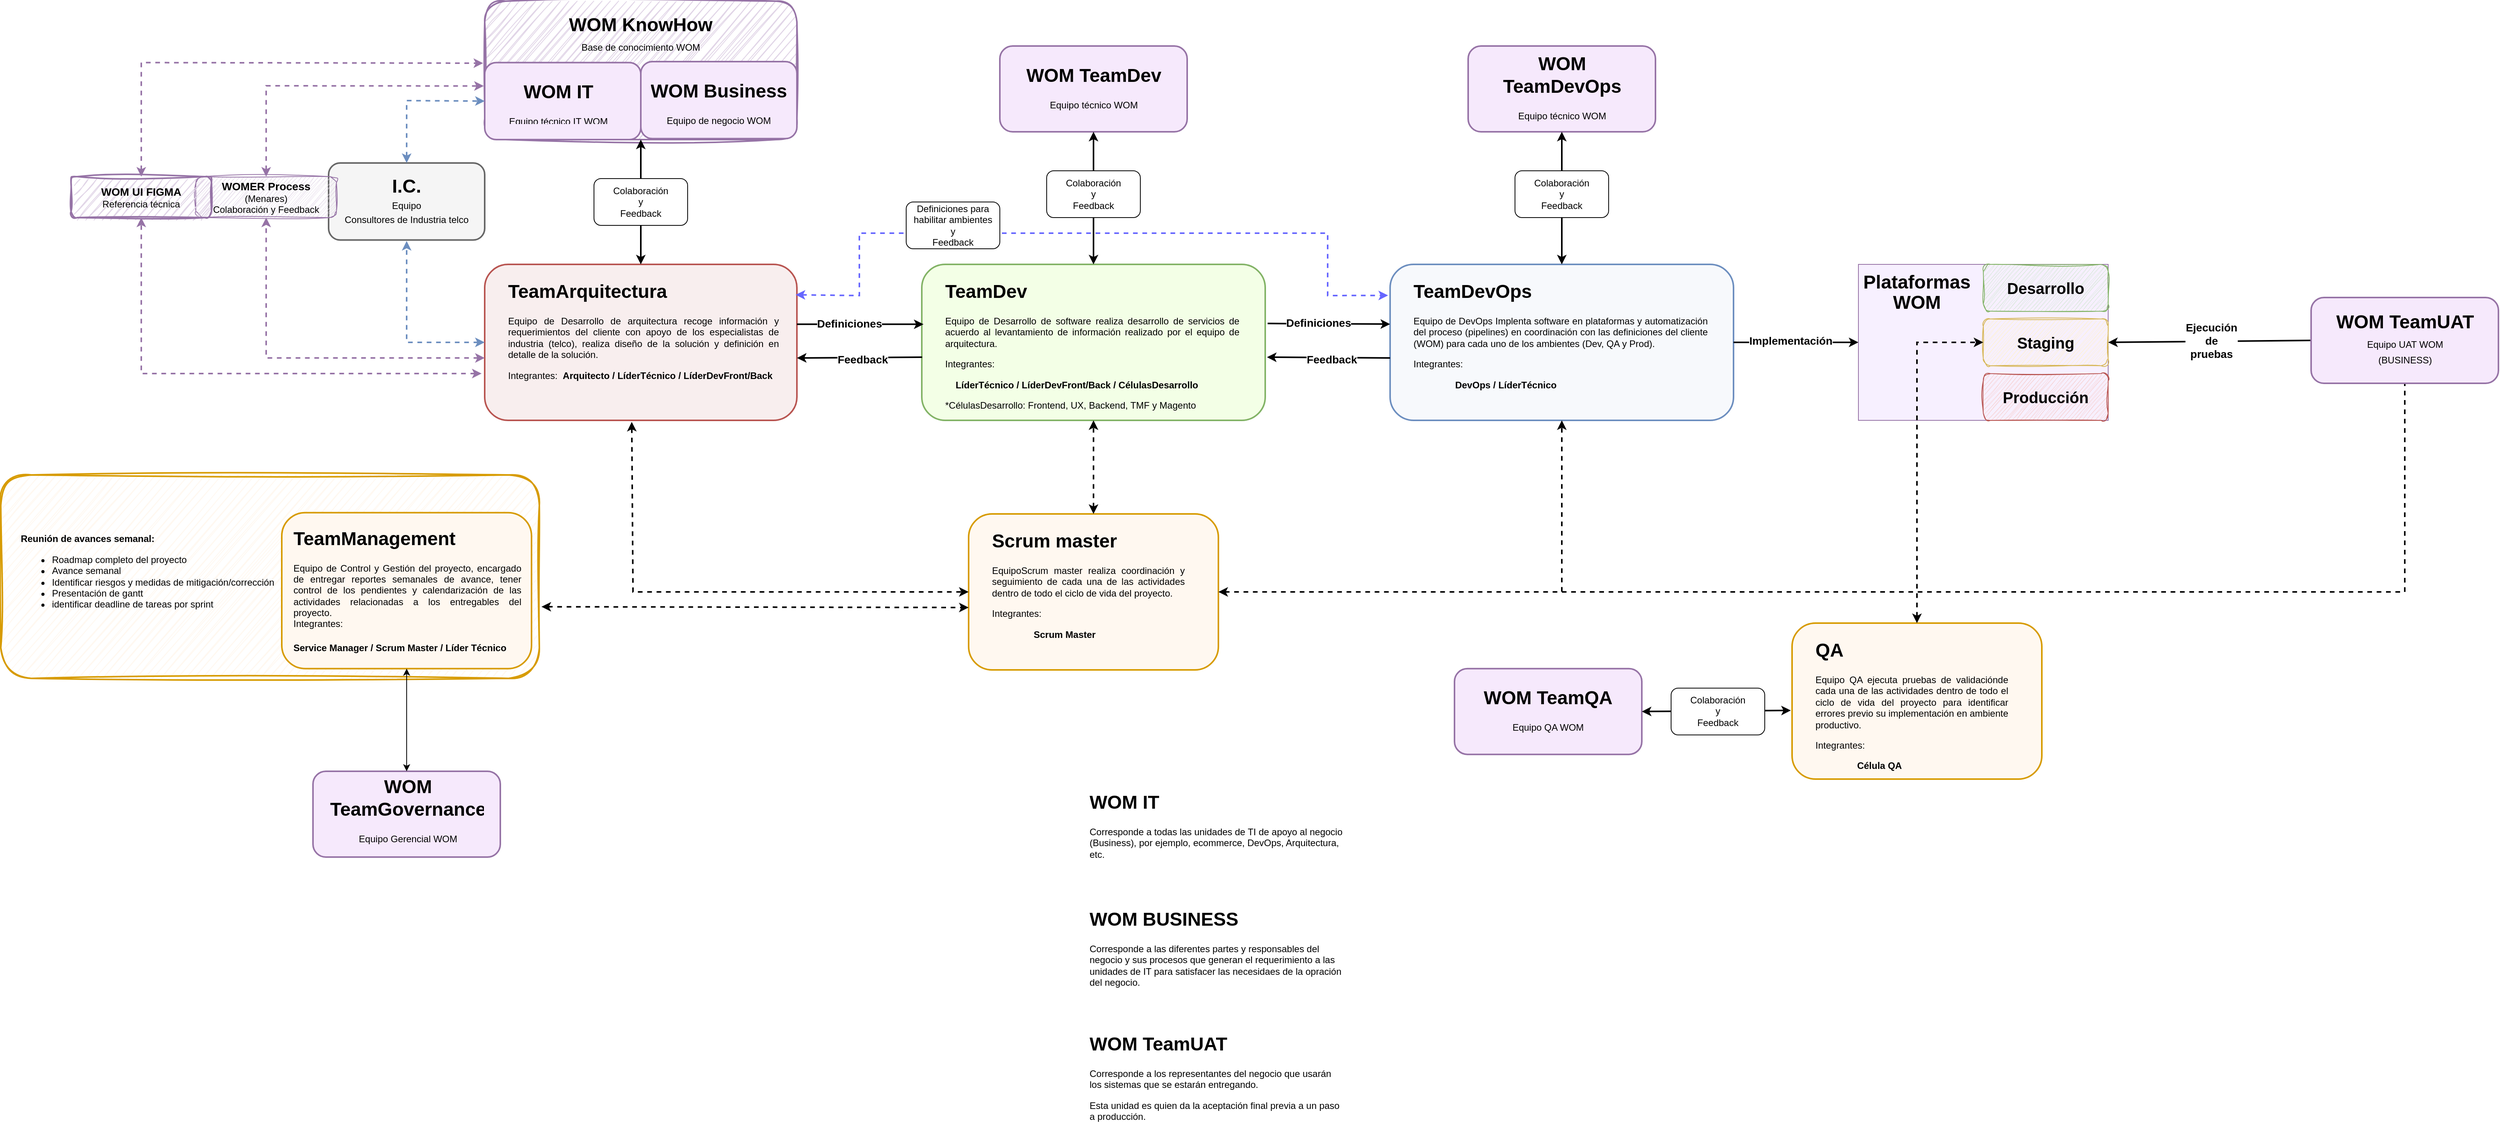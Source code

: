 <mxfile version="22.0.6" type="github">
  <diagram name="Página-1" id="ZVUjuS-TwMxPAm4DahR5">
    <mxGraphModel dx="3088" dy="1891" grid="1" gridSize="10" guides="1" tooltips="1" connect="1" arrows="1" fold="1" page="1" pageScale="1" pageWidth="827" pageHeight="1169" math="0" shadow="0">
      <root>
        <mxCell id="0" />
        <mxCell id="1" parent="0" />
        <mxCell id="OnlaLmFU5ohyE8lGVnNB-2" value="" style="rounded=1;whiteSpace=wrap;html=1;fillColor=#FFF8F0;strokeColor=#d79b00;fillStyle=hachure;strokeWidth=2;sketch=1;curveFitting=1;jiggle=2;" parent="1" vertex="1">
          <mxGeometry x="-1180" y="310" width="690" height="260.85" as="geometry" />
        </mxCell>
        <mxCell id="QHSCzGcDIsChi1m0zqlS-33" value="" style="rounded=1;whiteSpace=wrap;html=1;fillColor=#e1d5e7;strokeColor=#9673a6;strokeWidth=2;sketch=1;curveFitting=1;jiggle=2;" parent="1" vertex="1">
          <mxGeometry x="-560" y="-297.5" width="400" height="177.5" as="geometry" />
        </mxCell>
        <mxCell id="y2M8KA7EAdU5h4OUIB-f-7" value="" style="rounded=1;whiteSpace=wrap;html=1;fillColor=#F8EEEE;strokeColor=#b85450;fillStyle=solid;strokeWidth=2;" parent="1" vertex="1">
          <mxGeometry x="-560" y="40" width="400" height="200" as="geometry" />
        </mxCell>
        <mxCell id="y2M8KA7EAdU5h4OUIB-f-9" value="&lt;h1&gt;TeamArquitectura&lt;/h1&gt;&lt;p align=&quot;justify&quot;&gt;Equipo de Desarrollo de arquitectura recoge información y requerimientos del cliente con apoyo de los especialistas de industria (telco), realiza diseño de la solución y definición en detalle de la solución.&lt;/p&gt;&lt;p&gt;Integrantes:&amp;nbsp; &lt;b&gt;Arquitecto / &lt;span style=&quot;&quot;&gt;&lt;span style=&quot;&quot;&gt;&lt;/span&gt;&lt;/span&gt;LíderTécnico / LíderDevFront/Back&lt;/b&gt;&lt;br&gt;&lt;/p&gt;" style="text;html=1;strokeColor=none;fillColor=none;spacing=5;spacingTop=-20;whiteSpace=wrap;overflow=hidden;rounded=1;" parent="1" vertex="1">
          <mxGeometry x="-535" y="55" width="355" height="165" as="geometry" />
        </mxCell>
        <mxCell id="y2M8KA7EAdU5h4OUIB-f-11" value="" style="rounded=1;whiteSpace=wrap;html=1;fillColor=#F3FFE6;strokeColor=#82b366;fillStyle=solid;strokeWidth=2;" parent="1" vertex="1">
          <mxGeometry y="40" width="440" height="200" as="geometry" />
        </mxCell>
        <mxCell id="y2M8KA7EAdU5h4OUIB-f-12" value="&lt;h1&gt;TeamDev&lt;/h1&gt;&lt;p align=&quot;justify&quot;&gt;Equipo de Desarrollo de software realiza desarrollo de servicios de acuerdo al levantamiento de información realizado por el equipo de arquitectura.&lt;/p&gt;&lt;p&gt;Integrantes:&amp;nbsp; &lt;b&gt;&lt;span style=&quot;&quot;&gt;&lt;span style=&quot;&quot;&gt;&lt;/span&gt;&lt;/span&gt;&lt;br&gt;&lt;/b&gt;&lt;/p&gt;&lt;p&gt;&lt;b&gt;&lt;span style=&quot;&quot;&gt;&lt;span style=&quot;white-space: pre;&quot;&gt;&amp;nbsp;&amp;nbsp;&amp;nbsp;&amp;nbsp;&lt;/span&gt;&lt;/span&gt;LíderTécnico / LíderDevFront/Back / CélulasDesarrollo&lt;/b&gt;&lt;/p&gt;&lt;p align=&quot;left&quot;&gt;*CélulasDesarrollo: Frontend, UX, Backend, TMF y Magento&lt;b&gt;&lt;br&gt;&lt;/b&gt;&lt;/p&gt;" style="text;html=1;strokeColor=none;fillColor=none;spacing=5;spacingTop=-20;whiteSpace=wrap;overflow=hidden;rounded=1;" parent="1" vertex="1">
          <mxGeometry x="25" y="55" width="385" height="175" as="geometry" />
        </mxCell>
        <mxCell id="y2M8KA7EAdU5h4OUIB-f-13" value="" style="rounded=1;whiteSpace=wrap;html=1;fillColor=#F6E9FC;strokeColor=#9673a6;fillStyle=solid;strokeWidth=2;" parent="1" vertex="1">
          <mxGeometry x="100" y="-240" width="240" height="110" as="geometry" />
        </mxCell>
        <mxCell id="y2M8KA7EAdU5h4OUIB-f-14" value="&lt;h1 align=&quot;center&quot;&gt;WOM TeamDev&lt;/h1&gt;&lt;p align=&quot;center&quot;&gt;Equipo técnico WOM&lt;br&gt;&lt;/p&gt;" style="text;html=1;strokeColor=none;fillColor=none;spacing=5;spacingTop=-20;whiteSpace=wrap;overflow=hidden;rounded=1;align=center;" parent="1" vertex="1">
          <mxGeometry x="117.5" y="-222.5" width="205" height="82.5" as="geometry" />
        </mxCell>
        <mxCell id="y2M8KA7EAdU5h4OUIB-f-16" value="" style="endArrow=classic;startArrow=classic;html=1;rounded=0;entryX=0.5;entryY=1;entryDx=0;entryDy=0;exitX=0.5;exitY=0;exitDx=0;exitDy=0;strokeWidth=2;" parent="1" source="y2M8KA7EAdU5h4OUIB-f-11" target="y2M8KA7EAdU5h4OUIB-f-13" edge="1">
          <mxGeometry width="50" height="50" relative="1" as="geometry">
            <mxPoint x="190" as="sourcePoint" />
            <mxPoint x="240" y="-50" as="targetPoint" />
          </mxGeometry>
        </mxCell>
        <mxCell id="y2M8KA7EAdU5h4OUIB-f-18" value="&lt;div&gt;Colaboración&lt;/div&gt;&lt;div&gt;y &lt;/div&gt;Feedback" style="rounded=1;whiteSpace=wrap;html=1;" parent="1" vertex="1">
          <mxGeometry x="160" y="-80" width="120" height="60" as="geometry" />
        </mxCell>
        <mxCell id="y2M8KA7EAdU5h4OUIB-f-19" value="" style="endArrow=classic;html=1;rounded=0;entryX=0.005;entryY=0.384;entryDx=0;entryDy=0;entryPerimeter=0;exitX=1;exitY=0.384;exitDx=0;exitDy=0;exitPerimeter=0;strokeWidth=2;" parent="1" source="y2M8KA7EAdU5h4OUIB-f-7" target="y2M8KA7EAdU5h4OUIB-f-11" edge="1">
          <mxGeometry width="50" height="50" relative="1" as="geometry">
            <mxPoint x="-140" y="117" as="sourcePoint" />
            <mxPoint x="240" y="-50" as="targetPoint" />
          </mxGeometry>
        </mxCell>
        <mxCell id="y2M8KA7EAdU5h4OUIB-f-20" value="&lt;font style=&quot;font-size: 14px;&quot;&gt;&lt;b&gt;Definiciones&lt;/b&gt;&lt;/font&gt;" style="edgeLabel;html=1;align=center;verticalAlign=middle;resizable=0;points=[];" parent="y2M8KA7EAdU5h4OUIB-f-19" vertex="1" connectable="0">
          <mxGeometry x="-0.177" y="1" relative="1" as="geometry">
            <mxPoint as="offset" />
          </mxGeometry>
        </mxCell>
        <mxCell id="y2M8KA7EAdU5h4OUIB-f-21" value="" style="endArrow=classic;html=1;rounded=0;exitX=0.001;exitY=0.595;exitDx=0;exitDy=0;exitPerimeter=0;entryX=1;entryY=0.6;entryDx=0;entryDy=0;entryPerimeter=0;strokeWidth=2;" parent="1" source="y2M8KA7EAdU5h4OUIB-f-11" target="y2M8KA7EAdU5h4OUIB-f-7" edge="1">
          <mxGeometry width="50" height="50" relative="1" as="geometry">
            <mxPoint x="190" as="sourcePoint" />
            <mxPoint x="-110" y="150" as="targetPoint" />
          </mxGeometry>
        </mxCell>
        <mxCell id="y2M8KA7EAdU5h4OUIB-f-22" value="&lt;font size=&quot;1&quot;&gt;&lt;b style=&quot;font-size: 14px;&quot;&gt;Feedback&lt;/b&gt;&lt;/font&gt;" style="edgeLabel;html=1;align=center;verticalAlign=middle;resizable=0;points=[];" parent="y2M8KA7EAdU5h4OUIB-f-21" vertex="1" connectable="0">
          <mxGeometry x="-0.046" y="2" relative="1" as="geometry">
            <mxPoint as="offset" />
          </mxGeometry>
        </mxCell>
        <mxCell id="y2M8KA7EAdU5h4OUIB-f-23" value="" style="rounded=1;whiteSpace=wrap;html=1;fillColor=#F7F9FC;strokeColor=#6c8ebf;fillStyle=solid;strokeWidth=2;" parent="1" vertex="1">
          <mxGeometry x="600" y="40" width="440" height="200" as="geometry" />
        </mxCell>
        <mxCell id="y2M8KA7EAdU5h4OUIB-f-24" value="&lt;h1&gt;TeamDevOps&lt;/h1&gt;&lt;p align=&quot;justify&quot;&gt;Equipo de DevOps Implenta software en plataformas y automatización del proceso (pipelines) en coordinación con las definiciones del cliente (WOM) para cada uno de los ambientes (Dev, QA y Prod).&lt;br&gt;&lt;/p&gt;&lt;p&gt;Integrantes:&amp;nbsp; &lt;b&gt;&lt;span style=&quot;&quot;&gt;&lt;span style=&quot;&quot;&gt;&lt;/span&gt;&lt;/span&gt;&lt;br&gt;&lt;/b&gt;&lt;/p&gt;&lt;p&gt;&lt;span style=&quot;white-space: pre;&quot;&gt;&#x9;&lt;/span&gt;&lt;span style=&quot;white-space: pre;&quot;&gt;&#x9;&lt;/span&gt;&lt;b&gt;DevOps / &lt;/b&gt;&lt;b&gt;LíderTécnico&lt;/b&gt;&lt;/p&gt;" style="text;html=1;strokeColor=none;fillColor=none;spacing=5;spacingTop=-20;whiteSpace=wrap;overflow=hidden;rounded=1;" parent="1" vertex="1">
          <mxGeometry x="625" y="55" width="385" height="165" as="geometry" />
        </mxCell>
        <mxCell id="y2M8KA7EAdU5h4OUIB-f-25" value="" style="rounded=1;whiteSpace=wrap;html=1;fillColor=#F6E9FC;strokeColor=#9673a6;fillStyle=solid;strokeWidth=2;" parent="1" vertex="1">
          <mxGeometry x="700" y="-240" width="240" height="110" as="geometry" />
        </mxCell>
        <mxCell id="y2M8KA7EAdU5h4OUIB-f-26" value="&lt;h1 align=&quot;center&quot;&gt;WOM TeamDevOps&lt;/h1&gt;&lt;p align=&quot;center&quot;&gt;Equipo técnico WOM&lt;br&gt;&lt;/p&gt;" style="text;html=1;strokeColor=none;fillColor=none;spacing=5;spacingTop=-20;whiteSpace=wrap;overflow=hidden;rounded=1;align=center;" parent="1" vertex="1">
          <mxGeometry x="717.5" y="-237.5" width="205" height="112.5" as="geometry" />
        </mxCell>
        <mxCell id="y2M8KA7EAdU5h4OUIB-f-27" value="" style="endArrow=classic;startArrow=classic;html=1;rounded=0;entryX=0.5;entryY=1;entryDx=0;entryDy=0;exitX=0.5;exitY=0;exitDx=0;exitDy=0;strokeWidth=2;" parent="1" source="y2M8KA7EAdU5h4OUIB-f-23" target="y2M8KA7EAdU5h4OUIB-f-25" edge="1">
          <mxGeometry width="50" height="50" relative="1" as="geometry">
            <mxPoint x="790" as="sourcePoint" />
            <mxPoint x="840" y="-50" as="targetPoint" />
          </mxGeometry>
        </mxCell>
        <mxCell id="y2M8KA7EAdU5h4OUIB-f-28" value="&lt;div&gt;Colaboración&lt;/div&gt;&lt;div&gt;y &lt;/div&gt;Feedback" style="rounded=1;whiteSpace=wrap;html=1;" parent="1" vertex="1">
          <mxGeometry x="760" y="-80" width="120" height="60" as="geometry" />
        </mxCell>
        <mxCell id="y2M8KA7EAdU5h4OUIB-f-31" value="" style="endArrow=classic;html=1;rounded=0;entryX=0;entryY=0.383;entryDx=0;entryDy=0;entryPerimeter=0;exitX=1.007;exitY=0.379;exitDx=0;exitDy=0;exitPerimeter=0;strokeWidth=2;" parent="1" source="y2M8KA7EAdU5h4OUIB-f-11" target="y2M8KA7EAdU5h4OUIB-f-23" edge="1">
          <mxGeometry width="50" height="50" relative="1" as="geometry">
            <mxPoint x="300" y="-20" as="sourcePoint" />
            <mxPoint x="462" y="-20" as="targetPoint" />
          </mxGeometry>
        </mxCell>
        <mxCell id="y2M8KA7EAdU5h4OUIB-f-32" value="&lt;font style=&quot;font-size: 14px;&quot;&gt;&lt;b&gt;Definiciones&lt;/b&gt;&lt;/font&gt;" style="edgeLabel;html=1;align=center;verticalAlign=middle;resizable=0;points=[];" parent="y2M8KA7EAdU5h4OUIB-f-31" vertex="1" connectable="0">
          <mxGeometry x="-0.177" y="1" relative="1" as="geometry">
            <mxPoint as="offset" />
          </mxGeometry>
        </mxCell>
        <mxCell id="y2M8KA7EAdU5h4OUIB-f-33" value="" style="endArrow=classic;html=1;rounded=0;exitX=0;exitY=0.6;exitDx=0;exitDy=0;exitPerimeter=0;entryX=1.005;entryY=0.595;entryDx=0;entryDy=0;entryPerimeter=0;strokeWidth=2;" parent="1" source="y2M8KA7EAdU5h4OUIB-f-23" target="y2M8KA7EAdU5h4OUIB-f-11" edge="1">
          <mxGeometry width="50" height="50" relative="1" as="geometry">
            <mxPoint x="450" y="10" as="sourcePoint" />
            <mxPoint x="290" y="11" as="targetPoint" />
          </mxGeometry>
        </mxCell>
        <mxCell id="y2M8KA7EAdU5h4OUIB-f-34" value="&lt;font size=&quot;1&quot;&gt;&lt;b style=&quot;font-size: 14px;&quot;&gt;Feedback&lt;/b&gt;&lt;/font&gt;" style="edgeLabel;html=1;align=center;verticalAlign=middle;resizable=0;points=[];" parent="y2M8KA7EAdU5h4OUIB-f-33" vertex="1" connectable="0">
          <mxGeometry x="-0.046" y="2" relative="1" as="geometry">
            <mxPoint as="offset" />
          </mxGeometry>
        </mxCell>
        <mxCell id="QHSCzGcDIsChi1m0zqlS-1" value="" style="endArrow=classic;html=1;rounded=0;exitX=1;exitY=0.5;exitDx=0;exitDy=0;strokeWidth=2;entryX=0;entryY=0.5;entryDx=0;entryDy=0;" parent="1" source="y2M8KA7EAdU5h4OUIB-f-23" target="QHSCzGcDIsChi1m0zqlS-3" edge="1">
          <mxGeometry width="50" height="50" relative="1" as="geometry">
            <mxPoint x="1180" y="150" as="sourcePoint" />
            <mxPoint x="1200" y="160" as="targetPoint" />
          </mxGeometry>
        </mxCell>
        <mxCell id="QHSCzGcDIsChi1m0zqlS-2" value="&lt;b&gt;&lt;font style=&quot;font-size: 14px;&quot;&gt;Implementación&lt;/font&gt;&lt;/b&gt;" style="edgeLabel;html=1;align=center;verticalAlign=middle;resizable=0;points=[];" parent="QHSCzGcDIsChi1m0zqlS-1" vertex="1" connectable="0">
          <mxGeometry x="-0.091" y="2" relative="1" as="geometry">
            <mxPoint as="offset" />
          </mxGeometry>
        </mxCell>
        <mxCell id="QHSCzGcDIsChi1m0zqlS-3" value="" style="rounded=0;whiteSpace=wrap;html=1;fillColor=#F7F0FF;strokeColor=#9673a6;" parent="1" vertex="1">
          <mxGeometry x="1200" y="40" width="320" height="200" as="geometry" />
        </mxCell>
        <mxCell id="QHSCzGcDIsChi1m0zqlS-4" value="&lt;h1 style=&quot;line-height: 40%;&quot; align=&quot;center&quot;&gt;Plataformas&lt;/h1&gt;&lt;h1 style=&quot;line-height: 40%;&quot; align=&quot;center&quot;&gt;WOM&lt;/h1&gt;" style="text;html=1;strokeColor=none;fillColor=none;align=center;verticalAlign=middle;whiteSpace=wrap;rounded=0;" parent="1" vertex="1">
          <mxGeometry x="1200" y="50" width="150" height="50" as="geometry" />
        </mxCell>
        <mxCell id="QHSCzGcDIsChi1m0zqlS-5" value="&lt;font size=&quot;1&quot;&gt;&lt;b style=&quot;font-size: 20px;&quot;&gt;Desarrollo&lt;/b&gt;&lt;/font&gt;" style="rounded=1;whiteSpace=wrap;html=1;fillColor=#d5e8d4;strokeColor=#82b366;glass=0;sketch=1;curveFitting=1;jiggle=2;" parent="1" vertex="1">
          <mxGeometry x="1360" y="40" width="160" height="60" as="geometry" />
        </mxCell>
        <mxCell id="QHSCzGcDIsChi1m0zqlS-6" value="&lt;font size=&quot;1&quot;&gt;&lt;b style=&quot;font-size: 20px;&quot;&gt;Staging&lt;br&gt;&lt;/b&gt;&lt;/font&gt;" style="rounded=1;whiteSpace=wrap;html=1;sketch=1;curveFitting=1;jiggle=2;fillColor=#fff2cc;strokeColor=#d6b656;" parent="1" vertex="1">
          <mxGeometry x="1360" y="110" width="160" height="60" as="geometry" />
        </mxCell>
        <mxCell id="QHSCzGcDIsChi1m0zqlS-7" value="&lt;font size=&quot;1&quot;&gt;&lt;b style=&quot;font-size: 20px;&quot;&gt;Producción&lt;/b&gt;&lt;/font&gt;" style="rounded=1;whiteSpace=wrap;html=1;fillColor=#f8cecc;strokeColor=#b85450;sketch=1;curveFitting=1;jiggle=2;" parent="1" vertex="1">
          <mxGeometry x="1360" y="180" width="160" height="60" as="geometry" />
        </mxCell>
        <mxCell id="QHSCzGcDIsChi1m0zqlS-10" value="" style="endArrow=classic;html=1;rounded=0;entryX=1;entryY=0.5;entryDx=0;entryDy=0;exitX=0;exitY=0.5;exitDx=0;exitDy=0;strokeWidth=2;" parent="1" source="QHSCzGcDIsChi1m0zqlS-50" target="QHSCzGcDIsChi1m0zqlS-6" edge="1">
          <mxGeometry width="50" height="50" relative="1" as="geometry">
            <mxPoint x="1680" y="142.5" as="sourcePoint" />
            <mxPoint x="1530" y="230" as="targetPoint" />
          </mxGeometry>
        </mxCell>
        <mxCell id="QHSCzGcDIsChi1m0zqlS-11" value="&lt;div style=&quot;font-size: 14px;&quot;&gt;&lt;b&gt;&lt;font style=&quot;font-size: 14px;&quot;&gt;Ejecución &lt;br&gt;&lt;/font&gt;&lt;/b&gt;&lt;/div&gt;&lt;div style=&quot;font-size: 14px;&quot;&gt;&lt;b&gt;&lt;font style=&quot;font-size: 14px;&quot;&gt;de&lt;/font&gt;&lt;/b&gt;&lt;/div&gt;&lt;div style=&quot;font-size: 14px;&quot;&gt;&lt;b&gt;&lt;font style=&quot;font-size: 14px;&quot;&gt;pruebas&lt;br&gt;&lt;/font&gt;&lt;/b&gt;&lt;/div&gt;" style="edgeLabel;html=1;align=center;verticalAlign=middle;resizable=0;points=[];" parent="QHSCzGcDIsChi1m0zqlS-10" vertex="1" connectable="0">
          <mxGeometry x="-0.017" y="-1" relative="1" as="geometry">
            <mxPoint as="offset" />
          </mxGeometry>
        </mxCell>
        <mxCell id="QHSCzGcDIsChi1m0zqlS-14" value="" style="rounded=1;whiteSpace=wrap;html=1;fillColor=#FFF8F0;strokeColor=#d79b00;fillStyle=solid;strokeWidth=2;" parent="1" vertex="1">
          <mxGeometry x="60" y="360" width="320" height="200" as="geometry" />
        </mxCell>
        <mxCell id="QHSCzGcDIsChi1m0zqlS-15" value="&lt;h1&gt;Scrum master&lt;br&gt;&lt;/h1&gt;&lt;p align=&quot;justify&quot;&gt;EquipoScrum master realiza coordinación y seguimiento de cada una de las actividades dentro de todo el ciclo de vida del proyecto.&lt;br&gt;&lt;/p&gt;&lt;p&gt;Integrantes:&amp;nbsp; &lt;b&gt;&lt;span style=&quot;&quot;&gt;&lt;span style=&quot;&quot;&gt;&lt;/span&gt;&lt;/span&gt;&lt;br&gt;&lt;/b&gt;&lt;/p&gt;&lt;p&gt;&lt;span style=&quot;white-space: pre;&quot;&gt;&#x9;&lt;/span&gt;&lt;span style=&quot;white-space: pre;&quot;&gt;&#x9;&lt;b&gt;Scrum Master&lt;/b&gt;&lt;/span&gt;&lt;/p&gt;" style="text;html=1;strokeColor=none;fillColor=none;spacing=5;spacingTop=-20;whiteSpace=wrap;overflow=hidden;rounded=1;" parent="1" vertex="1">
          <mxGeometry x="85" y="375" width="255" height="155" as="geometry" />
        </mxCell>
        <mxCell id="QHSCzGcDIsChi1m0zqlS-16" value="" style="endArrow=classic;startArrow=classic;html=1;rounded=0;entryX=0;entryY=0.5;entryDx=0;entryDy=0;exitX=0.471;exitY=1.01;exitDx=0;exitDy=0;exitPerimeter=0;strokeWidth=2;dashed=1;" parent="1" source="y2M8KA7EAdU5h4OUIB-f-7" target="QHSCzGcDIsChi1m0zqlS-14" edge="1">
          <mxGeometry width="50" height="50" relative="1" as="geometry">
            <mxPoint x="-370" y="520" as="sourcePoint" />
            <mxPoint x="-320" y="470" as="targetPoint" />
            <Array as="points">
              <mxPoint x="-370" y="460" />
            </Array>
          </mxGeometry>
        </mxCell>
        <mxCell id="QHSCzGcDIsChi1m0zqlS-17" value="" style="endArrow=classic;startArrow=classic;html=1;rounded=0;strokeWidth=2;dashed=1;entryX=0.5;entryY=1;entryDx=0;entryDy=0;exitX=0.5;exitY=0;exitDx=0;exitDy=0;" parent="1" source="QHSCzGcDIsChi1m0zqlS-14" target="y2M8KA7EAdU5h4OUIB-f-11" edge="1">
          <mxGeometry width="50" height="50" relative="1" as="geometry">
            <mxPoint x="-110" y="375" as="sourcePoint" />
            <mxPoint x="-60" y="325" as="targetPoint" />
          </mxGeometry>
        </mxCell>
        <mxCell id="QHSCzGcDIsChi1m0zqlS-19" value="" style="endArrow=classic;startArrow=classic;html=1;rounded=0;exitX=1;exitY=0.5;exitDx=0;exitDy=0;entryX=0.5;entryY=1;entryDx=0;entryDy=0;strokeWidth=2;dashed=1;" parent="1" source="QHSCzGcDIsChi1m0zqlS-14" target="y2M8KA7EAdU5h4OUIB-f-23" edge="1">
          <mxGeometry width="50" height="50" relative="1" as="geometry">
            <mxPoint x="460" y="450" as="sourcePoint" />
            <mxPoint x="510" y="400" as="targetPoint" />
            <Array as="points">
              <mxPoint x="820" y="460" />
            </Array>
          </mxGeometry>
        </mxCell>
        <mxCell id="QHSCzGcDIsChi1m0zqlS-22" value="" style="endArrow=classic;html=1;rounded=0;entryX=0.5;entryY=0;entryDx=0;entryDy=0;dashed=1;strokeWidth=2;" parent="1" target="QHSCzGcDIsChi1m0zqlS-50" edge="1">
          <mxGeometry width="50" height="50" relative="1" as="geometry">
            <mxPoint x="820" y="460" as="sourcePoint" />
            <mxPoint x="1310" y="460" as="targetPoint" />
            <Array as="points">
              <mxPoint x="1900" y="460" />
            </Array>
          </mxGeometry>
        </mxCell>
        <mxCell id="QHSCzGcDIsChi1m0zqlS-23" value="" style="rounded=1;whiteSpace=wrap;html=1;fillColor=#F6E9FC;strokeColor=#9673a6;fillStyle=solid;strokeWidth=2;" parent="1" vertex="1">
          <mxGeometry x="682.5" y="558.35" width="240" height="110" as="geometry" />
        </mxCell>
        <mxCell id="QHSCzGcDIsChi1m0zqlS-24" value="&lt;h1 align=&quot;center&quot;&gt;WOM TeamQA&lt;/h1&gt;&lt;p align=&quot;center&quot;&gt;Equipo QA WOM&lt;br&gt;&lt;/p&gt;" style="text;html=1;strokeColor=none;fillColor=none;spacing=5;spacingTop=-20;whiteSpace=wrap;overflow=hidden;rounded=1;align=center;" parent="1" vertex="1">
          <mxGeometry x="700" y="575.85" width="205" height="82.5" as="geometry" />
        </mxCell>
        <mxCell id="QHSCzGcDIsChi1m0zqlS-25" value="" style="endArrow=classic;startArrow=classic;html=1;rounded=0;entryX=-0.005;entryY=0.56;entryDx=0;entryDy=0;exitX=1;exitY=0.5;exitDx=0;exitDy=0;strokeWidth=2;entryPerimeter=0;" parent="1" source="QHSCzGcDIsChi1m0zqlS-23" target="QHSCzGcDIsChi1m0zqlS-41" edge="1">
          <mxGeometry width="50" height="50" relative="1" as="geometry">
            <mxPoint x="1012.5" y="703.35" as="sourcePoint" />
            <mxPoint x="1012.5" y="534.15" as="targetPoint" />
          </mxGeometry>
        </mxCell>
        <mxCell id="QHSCzGcDIsChi1m0zqlS-26" value="&lt;div&gt;Colaboración&lt;/div&gt;&lt;div&gt;y &lt;/div&gt;Feedback" style="rounded=1;whiteSpace=wrap;html=1;" parent="1" vertex="1">
          <mxGeometry x="960" y="583.35" width="120" height="60" as="geometry" />
        </mxCell>
        <mxCell id="QHSCzGcDIsChi1m0zqlS-29" value="" style="rounded=1;whiteSpace=wrap;html=1;fillColor=#F6E9FC;strokeColor=#9673a6;fillStyle=solid;strokeWidth=2;" parent="1" vertex="1">
          <mxGeometry x="-560" y="-218.75" width="200" height="98.75" as="geometry" />
        </mxCell>
        <mxCell id="QHSCzGcDIsChi1m0zqlS-30" value="&lt;h1 align=&quot;center&quot;&gt;WOM IT&lt;br&gt;&lt;/h1&gt;&lt;p align=&quot;center&quot;&gt;Equipo técnico IT WOM&lt;br&gt;&lt;/p&gt;" style="text;html=1;strokeColor=none;fillColor=none;spacing=5;spacingTop=-20;whiteSpace=wrap;overflow=hidden;rounded=1;align=center;" parent="1" vertex="1">
          <mxGeometry x="-542.5" y="-201.25" width="152.5" height="61.25" as="geometry" />
        </mxCell>
        <mxCell id="QHSCzGcDIsChi1m0zqlS-31" value="" style="rounded=1;whiteSpace=wrap;html=1;fillColor=#F6E9FC;strokeColor=#9673a6;fillStyle=solid;strokeWidth=2;" parent="1" vertex="1">
          <mxGeometry x="-360" y="-220" width="200" height="98.75" as="geometry" />
        </mxCell>
        <mxCell id="QHSCzGcDIsChi1m0zqlS-32" value="&lt;h1 align=&quot;center&quot;&gt;WOM Business&lt;br&gt;&lt;/h1&gt;&lt;p align=&quot;center&quot;&gt;Equipo de negocio WOM&lt;br&gt;&lt;/p&gt;" style="text;html=1;strokeColor=none;fillColor=none;spacing=5;spacingTop=-20;whiteSpace=wrap;overflow=hidden;rounded=1;align=center;" parent="1" vertex="1">
          <mxGeometry x="-360" y="-202.5" width="200" height="82.5" as="geometry" />
        </mxCell>
        <mxCell id="QHSCzGcDIsChi1m0zqlS-34" value="&lt;p style=&quot;line-height: 70%;&quot;&gt;&lt;/p&gt;&lt;h1 style=&quot;line-height: 70%;&quot; align=&quot;center&quot;&gt;WOM KnowHow&lt;br&gt;&lt;/h1&gt;&lt;p style=&quot;line-height: 70%;&quot; align=&quot;center&quot;&gt;Base de conocimiento WOM&lt;br&gt;&lt;/p&gt;&lt;p&gt;&lt;/p&gt;" style="text;html=1;strokeColor=none;fillColor=none;spacing=5;spacingTop=-20;whiteSpace=wrap;overflow=hidden;rounded=1;align=center;" parent="1" vertex="1">
          <mxGeometry x="-550" y="-281.25" width="380" height="61.25" as="geometry" />
        </mxCell>
        <mxCell id="QHSCzGcDIsChi1m0zqlS-35" value="" style="rounded=1;whiteSpace=wrap;html=1;fillColor=#f5f5f5;strokeColor=#666666;fillStyle=solid;strokeWidth=2;fontColor=#333333;" parent="1" vertex="1">
          <mxGeometry x="-760" y="-90" width="200" height="98.75" as="geometry" />
        </mxCell>
        <mxCell id="QHSCzGcDIsChi1m0zqlS-36" value="&lt;h1 style=&quot;line-height: 50%;&quot; align=&quot;center&quot;&gt;I.C.&lt;br&gt;&lt;/h1&gt;&lt;p style=&quot;line-height: 50%;&quot; align=&quot;center&quot;&gt;Equipo &lt;br&gt;&lt;/p&gt;&lt;p style=&quot;line-height: 50%;&quot; align=&quot;center&quot;&gt;Consultores de Industria telco&lt;br&gt;&lt;/p&gt;" style="text;html=1;strokeColor=none;fillColor=none;spacing=5;spacingTop=-20;whiteSpace=wrap;overflow=hidden;rounded=1;align=center;" parent="1" vertex="1">
          <mxGeometry x="-760" y="-72.5" width="200" height="82.5" as="geometry" />
        </mxCell>
        <mxCell id="QHSCzGcDIsChi1m0zqlS-37" value="" style="endArrow=classic;startArrow=classic;html=1;rounded=0;strokeWidth=2;exitX=0.5;exitY=0;exitDx=0;exitDy=0;entryX=0;entryY=1;entryDx=0;entryDy=0;" parent="1" source="y2M8KA7EAdU5h4OUIB-f-7" target="QHSCzGcDIsChi1m0zqlS-32" edge="1">
          <mxGeometry width="50" height="50" relative="1" as="geometry">
            <mxPoint x="-340" y="20" as="sourcePoint" />
            <mxPoint x="-360" y="-110" as="targetPoint" />
          </mxGeometry>
        </mxCell>
        <mxCell id="QHSCzGcDIsChi1m0zqlS-38" value="&lt;div&gt;Colaboración&lt;/div&gt;&lt;div&gt;y &lt;/div&gt;Feedback" style="rounded=1;whiteSpace=wrap;html=1;" parent="1" vertex="1">
          <mxGeometry x="-420" y="-70" width="120" height="60" as="geometry" />
        </mxCell>
        <mxCell id="QHSCzGcDIsChi1m0zqlS-39" value="" style="endArrow=classic;startArrow=classic;html=1;rounded=0;exitX=0.5;exitY=0;exitDx=0;exitDy=0;entryX=0;entryY=0.5;entryDx=0;entryDy=0;dashed=1;fillColor=#dae8fc;strokeColor=#6c8ebf;strokeWidth=2;" parent="1" source="QHSCzGcDIsChi1m0zqlS-35" target="QHSCzGcDIsChi1m0zqlS-29" edge="1">
          <mxGeometry width="50" height="50" relative="1" as="geometry">
            <mxPoint x="-690" y="-140" as="sourcePoint" />
            <mxPoint x="-640" y="-190" as="targetPoint" />
            <Array as="points">
              <mxPoint x="-660" y="-170" />
            </Array>
          </mxGeometry>
        </mxCell>
        <mxCell id="QHSCzGcDIsChi1m0zqlS-40" value="" style="endArrow=classic;startArrow=classic;html=1;rounded=0;exitX=0;exitY=0.5;exitDx=0;exitDy=0;entryX=0.5;entryY=1;entryDx=0;entryDy=0;dashed=1;strokeWidth=2;fillColor=#dae8fc;strokeColor=#6c8ebf;" parent="1" source="y2M8KA7EAdU5h4OUIB-f-7" target="QHSCzGcDIsChi1m0zqlS-36" edge="1">
          <mxGeometry width="50" height="50" relative="1" as="geometry">
            <mxPoint x="-680" y="120" as="sourcePoint" />
            <mxPoint x="-580" y="41" as="targetPoint" />
            <Array as="points">
              <mxPoint x="-660" y="140" />
            </Array>
          </mxGeometry>
        </mxCell>
        <mxCell id="QHSCzGcDIsChi1m0zqlS-41" value="" style="rounded=1;whiteSpace=wrap;html=1;fillColor=#FFF8F0;strokeColor=#d79b00;fillStyle=solid;strokeWidth=2;" parent="1" vertex="1">
          <mxGeometry x="1115" y="500" width="320" height="200" as="geometry" />
        </mxCell>
        <mxCell id="QHSCzGcDIsChi1m0zqlS-42" value="&lt;h1&gt;QA&lt;br&gt;&lt;/h1&gt;&lt;p align=&quot;justify&quot;&gt;Equipo QA ejecuta pruebas de validaciónde cada una de las actividades dentro de todo el ciclo de vida del proyecto para identificar errores previo su implementación en ambiente productivo.&lt;br&gt;&lt;/p&gt;&lt;p&gt;Integrantes:&amp;nbsp; &lt;b&gt;&lt;span style=&quot;&quot;&gt;&lt;span style=&quot;&quot;&gt;&lt;/span&gt;&lt;/span&gt;&lt;br&gt;&lt;/b&gt;&lt;/p&gt;&lt;p&gt;&lt;span style=&quot;white-space: pre;&quot;&gt;&#x9;&lt;/span&gt;&lt;span style=&quot;white-space: pre;&quot;&gt;&#x9;&lt;b&gt;Célula QA&lt;/b&gt;&lt;/span&gt;&lt;/p&gt;" style="text;html=1;strokeColor=none;fillColor=none;spacing=5;spacingTop=-20;whiteSpace=wrap;overflow=hidden;rounded=1;" parent="1" vertex="1">
          <mxGeometry x="1140" y="515" width="255" height="175" as="geometry" />
        </mxCell>
        <mxCell id="QHSCzGcDIsChi1m0zqlS-43" value="" style="endArrow=classic;startArrow=classic;html=1;rounded=0;exitX=0.5;exitY=0;exitDx=0;exitDy=0;entryX=0;entryY=0.5;entryDx=0;entryDy=0;strokeWidth=2;dashed=1;" parent="1" source="QHSCzGcDIsChi1m0zqlS-41" target="QHSCzGcDIsChi1m0zqlS-6" edge="1">
          <mxGeometry width="50" height="50" relative="1" as="geometry">
            <mxPoint x="1260" y="380" as="sourcePoint" />
            <mxPoint x="1310" y="330" as="targetPoint" />
            <Array as="points">
              <mxPoint x="1275" y="140" />
            </Array>
          </mxGeometry>
        </mxCell>
        <mxCell id="QHSCzGcDIsChi1m0zqlS-44" value="&lt;h1&gt;WOM IT&lt;br&gt;&lt;/h1&gt;&lt;p&gt;Corresponde a todas las unidades de TI de apoyo al negocio (Business), por ejemplo, ecommerce, DevOps, Arquitectura, etc.&lt;/p&gt;" style="text;html=1;strokeColor=none;fillColor=none;spacing=5;spacingTop=-20;whiteSpace=wrap;overflow=hidden;rounded=0;" parent="1" vertex="1">
          <mxGeometry x="210" y="710" width="335" height="120" as="geometry" />
        </mxCell>
        <mxCell id="QHSCzGcDIsChi1m0zqlS-45" value="&lt;h1&gt;WOM BUSINESS&lt;br&gt;&lt;/h1&gt;&lt;p&gt;Corresponde a las diferentes partes y responsables del negocio y sus procesos que generan el requerimiento a las unidades de IT para satisfacer las necesidaes de la opración del negocio.&lt;/p&gt;" style="text;html=1;strokeColor=none;fillColor=none;spacing=5;spacingTop=-20;whiteSpace=wrap;overflow=hidden;rounded=0;" parent="1" vertex="1">
          <mxGeometry x="210" y="860" width="335" height="130" as="geometry" />
        </mxCell>
        <mxCell id="QHSCzGcDIsChi1m0zqlS-46" value="" style="endArrow=classic;startArrow=classic;html=1;rounded=0;exitX=0.996;exitY=0.195;exitDx=0;exitDy=0;exitPerimeter=0;entryX=-0.006;entryY=0.199;entryDx=0;entryDy=0;entryPerimeter=0;strokeWidth=2;strokeColor=#6666FF;dashed=1;" parent="1" source="y2M8KA7EAdU5h4OUIB-f-7" target="y2M8KA7EAdU5h4OUIB-f-23" edge="1">
          <mxGeometry width="50" height="50" relative="1" as="geometry">
            <mxPoint x="20" y="150" as="sourcePoint" />
            <mxPoint x="500" as="targetPoint" />
            <Array as="points">
              <mxPoint x="-80" y="80" />
              <mxPoint x="-80" />
              <mxPoint x="220" />
              <mxPoint x="520" />
              <mxPoint x="520" y="80" />
            </Array>
          </mxGeometry>
        </mxCell>
        <mxCell id="QHSCzGcDIsChi1m0zqlS-47" value="&lt;div&gt;Definiciones para habilitar ambientes&lt;br&gt;&lt;/div&gt;&lt;div&gt;y &lt;/div&gt;Feedback" style="rounded=1;whiteSpace=wrap;html=1;" parent="1" vertex="1">
          <mxGeometry x="-20" y="-40" width="120" height="60" as="geometry" />
        </mxCell>
        <mxCell id="QHSCzGcDIsChi1m0zqlS-50" value="" style="rounded=1;whiteSpace=wrap;html=1;fillColor=#F6E9FC;strokeColor=#9673a6;fillStyle=solid;strokeWidth=2;" parent="1" vertex="1">
          <mxGeometry x="1780" y="82.5" width="240" height="110" as="geometry" />
        </mxCell>
        <mxCell id="QHSCzGcDIsChi1m0zqlS-51" value="&lt;h1 style=&quot;line-height: 70%;&quot; align=&quot;center&quot;&gt;WOM TeamUAT&lt;/h1&gt;&lt;p style=&quot;line-height: 70%;&quot; align=&quot;center&quot;&gt;Equipo UAT WOM&lt;/p&gt;&lt;p style=&quot;line-height: 70%;&quot; align=&quot;center&quot;&gt;(BUSINESS)&lt;br&gt;&lt;/p&gt;" style="text;html=1;strokeColor=none;fillColor=none;spacing=5;spacingTop=-20;whiteSpace=wrap;overflow=hidden;rounded=1;align=center;" parent="1" vertex="1">
          <mxGeometry x="1797.5" y="100" width="205" height="82.5" as="geometry" />
        </mxCell>
        <mxCell id="QHSCzGcDIsChi1m0zqlS-57" value="&lt;h1&gt;WOM TeamUAT&lt;br&gt;&lt;/h1&gt;&lt;p&gt;Corresponde a los representantes del negocio que usarán los sistemas que se estarán entregando. &lt;br&gt;&lt;/p&gt;&lt;p&gt;Esta unidad es quien da la aceptación final previa a un paso a producción.&lt;/p&gt;" style="text;html=1;strokeColor=none;fillColor=none;spacing=5;spacingTop=-20;whiteSpace=wrap;overflow=hidden;rounded=0;" parent="1" vertex="1">
          <mxGeometry x="210" y="1020" width="335" height="120" as="geometry" />
        </mxCell>
        <mxCell id="viJ_PJvAz_tv7XbU87Tu-1" value="&lt;div&gt;&lt;font size=&quot;1&quot;&gt;&lt;b style=&quot;font-size: 14px;&quot;&gt;WOMER Process&lt;/b&gt;&lt;/font&gt;&lt;/div&gt;&lt;div&gt;(Menares)&lt;br&gt;&lt;/div&gt;&lt;div&gt;Colaboración y Feedback&lt;/div&gt;" style="rounded=1;whiteSpace=wrap;html=1;fillColor=#e1d5e7;strokeColor=#9673a6;sketch=1;curveFitting=1;jiggle=2;" parent="1" vertex="1">
          <mxGeometry x="-930" y="-72.5" width="180" height="52.5" as="geometry" />
        </mxCell>
        <mxCell id="viJ_PJvAz_tv7XbU87Tu-3" value="" style="endArrow=classic;startArrow=classic;html=1;rounded=0;exitX=0.5;exitY=0;exitDx=0;exitDy=0;dashed=1;entryX=-0.006;entryY=0.304;entryDx=0;entryDy=0;entryPerimeter=0;fillColor=#e1d5e7;strokeColor=#9673a6;strokeWidth=2;" parent="1" source="viJ_PJvAz_tv7XbU87Tu-1" target="QHSCzGcDIsChi1m0zqlS-29" edge="1">
          <mxGeometry width="50" height="50" relative="1" as="geometry">
            <mxPoint x="-827" y="-72.5" as="sourcePoint" />
            <mxPoint x="-660" y="-170" as="targetPoint" />
            <Array as="points">
              <mxPoint x="-840" y="-189" />
            </Array>
          </mxGeometry>
        </mxCell>
        <mxCell id="viJ_PJvAz_tv7XbU87Tu-4" value="" style="endArrow=classic;startArrow=classic;html=1;rounded=0;entryX=0.5;entryY=1;entryDx=0;entryDy=0;dashed=1;fillColor=#e1d5e7;strokeColor=#9673a6;strokeWidth=2;" parent="1" target="viJ_PJvAz_tv7XbU87Tu-1" edge="1">
          <mxGeometry width="50" height="50" relative="1" as="geometry">
            <mxPoint x="-560" y="160" as="sourcePoint" />
            <mxPoint x="-840" y="-12.5" as="targetPoint" />
            <Array as="points">
              <mxPoint x="-840" y="160" />
            </Array>
          </mxGeometry>
        </mxCell>
        <mxCell id="j0vGCiTzwnevhtJCJmep-1" value="" style="rounded=1;whiteSpace=wrap;html=1;fillColor=#F6E9FC;strokeColor=#9673a6;fillStyle=solid;strokeWidth=2;" parent="1" vertex="1">
          <mxGeometry x="-780" y="690" width="240" height="110" as="geometry" />
        </mxCell>
        <mxCell id="j0vGCiTzwnevhtJCJmep-2" value="&lt;h1 align=&quot;center&quot;&gt;WOM TeamGovernance&lt;/h1&gt;&lt;p align=&quot;center&quot;&gt;Equipo Gerencial WOM&lt;br&gt;&lt;/p&gt;" style="text;html=1;strokeColor=none;fillColor=none;spacing=5;spacingTop=-20;whiteSpace=wrap;overflow=hidden;rounded=1;align=center;" parent="1" vertex="1">
          <mxGeometry x="-762.5" y="690" width="205" height="105" as="geometry" />
        </mxCell>
        <mxCell id="j0vGCiTzwnevhtJCJmep-3" value="" style="rounded=1;whiteSpace=wrap;html=1;fillColor=#FFF8F0;strokeColor=#d79b00;fillStyle=solid;strokeWidth=2;" parent="1" vertex="1">
          <mxGeometry x="-820" y="358.35" width="320" height="200" as="geometry" />
        </mxCell>
        <mxCell id="j0vGCiTzwnevhtJCJmep-4" value="&lt;h5&gt;&lt;/h5&gt;&lt;h1&gt;&lt;span style=&quot;background-color: initial;&quot;&gt;TeamManagement&lt;/span&gt;&lt;/h1&gt;&lt;h4 align=&quot;justify&quot;&gt;&lt;font style=&quot;font-size: 12px;&quot;&gt;&lt;font style=&quot;&quot;&gt;&lt;span style=&quot;background-color: initial; font-weight: normal;&quot;&gt;Equipo de Control y Gestión del proyecto, encargado de entregar reportes semanales de avance, tener control de los pendientes y calendarización de las actividades relacionadas a los entregables del proyecto.&lt;br&gt;&lt;/span&gt;&lt;/font&gt;&lt;span style=&quot;font-weight: normal;&quot;&gt;Integrantes:&amp;nbsp;&lt;/span&gt;&lt;/font&gt;&lt;/h4&gt;&lt;h4&gt;&lt;font style=&quot;font-size: 12px;&quot;&gt;&lt;span style=&quot;background-color: initial; white-space: pre;&quot;&gt;&lt;b&gt;Service Manager / Scrum Master / &lt;/b&gt;&lt;/span&gt;&lt;b style=&quot;background-color: initial; white-space: pre;&quot;&gt;Líder Técnico&lt;/b&gt;&lt;/font&gt;&lt;/h4&gt;" style="text;html=1;strokeColor=none;fillColor=none;spacing=5;spacingTop=-20;whiteSpace=wrap;overflow=hidden;rounded=1;arcSize=0;" parent="1" vertex="1">
          <mxGeometry x="-810" y="370.85" width="300" height="175" as="geometry" />
        </mxCell>
        <mxCell id="j0vGCiTzwnevhtJCJmep-7" value="" style="endArrow=classic;startArrow=classic;html=1;rounded=0;entryX=0.5;entryY=1;entryDx=0;entryDy=0;exitX=0.5;exitY=0;exitDx=0;exitDy=0;" parent="1" source="j0vGCiTzwnevhtJCJmep-1" target="j0vGCiTzwnevhtJCJmep-3" edge="1">
          <mxGeometry width="50" height="50" relative="1" as="geometry">
            <mxPoint x="-660" y="680" as="sourcePoint" />
            <mxPoint x="-400" y="680" as="targetPoint" />
          </mxGeometry>
        </mxCell>
        <mxCell id="OnlaLmFU5ohyE8lGVnNB-1" value="&lt;div align=&quot;left&quot;&gt;&lt;b&gt;Reunión de avances semanal:&lt;/b&gt;&lt;br&gt;&lt;/div&gt;&lt;div align=&quot;left&quot;&gt;&lt;ul&gt;&lt;li&gt;Roadmap completo del proyecto&lt;/li&gt;&lt;li&gt;Avance semanal&lt;/li&gt;&lt;li&gt;Identificar riesgos y medidas de mitigación/corrección&lt;/li&gt;&lt;li&gt;Presentación de gantt&lt;/li&gt;&lt;li&gt;identificar deadline de tareas por sprint&lt;/li&gt;&lt;/ul&gt;&lt;/div&gt;" style="text;html=1;strokeColor=none;fillColor=none;align=center;verticalAlign=middle;whiteSpace=wrap;rounded=0;" parent="1" vertex="1">
          <mxGeometry x="-1157" y="365" width="330" height="150" as="geometry" />
        </mxCell>
        <mxCell id="cgiDdMYxTKKY3nEVOWg8-2" value="" style="endArrow=classic;startArrow=classic;html=1;rounded=0;entryX=0;entryY=0.6;entryDx=0;entryDy=0;entryPerimeter=0;exitX=1.004;exitY=0.648;exitDx=0;exitDy=0;exitPerimeter=0;dashed=1;strokeWidth=2;" parent="1" source="OnlaLmFU5ohyE8lGVnNB-2" target="QHSCzGcDIsChi1m0zqlS-14" edge="1">
          <mxGeometry width="50" height="50" relative="1" as="geometry">
            <mxPoint x="-360" y="610" as="sourcePoint" />
            <mxPoint x="-310" y="560" as="targetPoint" />
          </mxGeometry>
        </mxCell>
        <mxCell id="pC_QEl_axdh7hHw6Yfkr-1" value="&lt;div&gt;&lt;font size=&quot;1&quot;&gt;&lt;b style=&quot;font-size: 14px;&quot;&gt;WOM UI FIGMA&lt;br&gt;&lt;/b&gt;&lt;/font&gt;&lt;/div&gt;&lt;div&gt;Referencia técnica&lt;br&gt;&lt;/div&gt;" style="rounded=1;whiteSpace=wrap;html=1;fillColor=#e1d5e7;strokeColor=#9673a6;sketch=1;curveFitting=1;jiggle=2;strokeWidth=2;" vertex="1" parent="1">
          <mxGeometry x="-1090" y="-72.5" width="180" height="52.5" as="geometry" />
        </mxCell>
        <mxCell id="pC_QEl_axdh7hHw6Yfkr-2" value="" style="endArrow=classic;startArrow=classic;html=1;rounded=0;exitX=0.5;exitY=0;exitDx=0;exitDy=0;dashed=1;entryX=-0.005;entryY=0.448;entryDx=0;entryDy=0;entryPerimeter=0;fillColor=#e1d5e7;strokeColor=#9673a6;strokeWidth=2;" edge="1" parent="1" source="pC_QEl_axdh7hHw6Yfkr-1" target="QHSCzGcDIsChi1m0zqlS-33">
          <mxGeometry width="50" height="50" relative="1" as="geometry">
            <mxPoint x="-1000" y="-101.75" as="sourcePoint" />
            <mxPoint x="-721" y="-218.75" as="targetPoint" />
            <Array as="points">
              <mxPoint x="-1000" y="-218.75" />
            </Array>
          </mxGeometry>
        </mxCell>
        <mxCell id="pC_QEl_axdh7hHw6Yfkr-3" value="" style="endArrow=classic;startArrow=classic;html=1;rounded=0;entryX=0.5;entryY=1;entryDx=0;entryDy=0;dashed=1;fillColor=#e1d5e7;strokeColor=#9673a6;strokeWidth=2;exitX=-0.01;exitY=0.7;exitDx=0;exitDy=0;exitPerimeter=0;" edge="1" parent="1" source="y2M8KA7EAdU5h4OUIB-f-7" target="pC_QEl_axdh7hHw6Yfkr-1">
          <mxGeometry width="50" height="50" relative="1" as="geometry">
            <mxPoint x="-720" y="180" as="sourcePoint" />
            <mxPoint x="-1000" as="targetPoint" />
            <Array as="points">
              <mxPoint x="-1000" y="180" />
            </Array>
          </mxGeometry>
        </mxCell>
      </root>
    </mxGraphModel>
  </diagram>
</mxfile>
